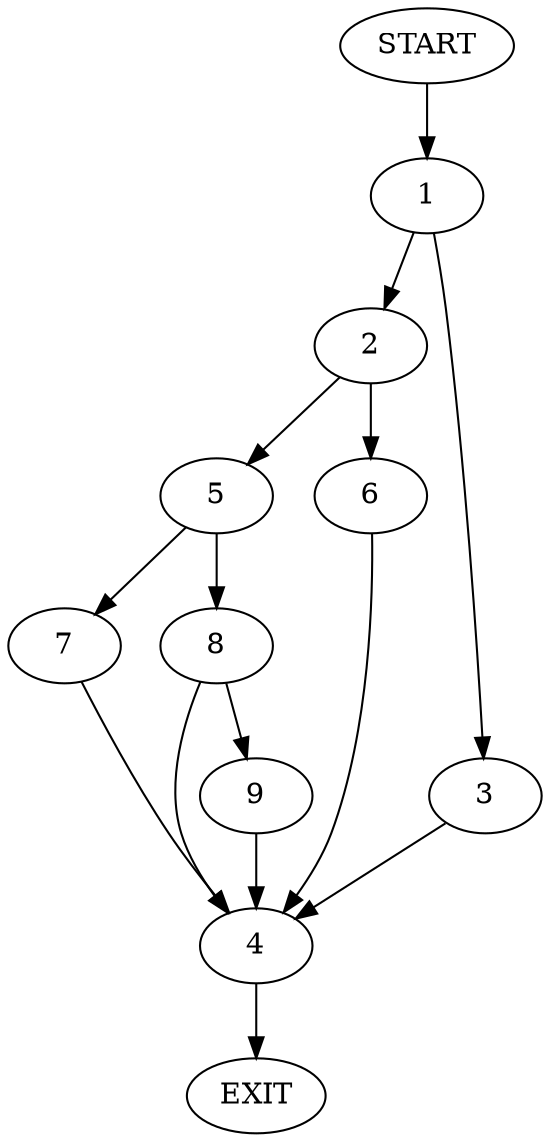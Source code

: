 digraph {
0 [label="START"]
10 [label="EXIT"]
0 -> 1
1 -> 2
1 -> 3
3 -> 4
2 -> 5
2 -> 6
4 -> 10
5 -> 7
5 -> 8
6 -> 4
8 -> 4
8 -> 9
7 -> 4
9 -> 4
}
